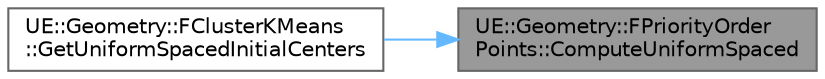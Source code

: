digraph "UE::Geometry::FPriorityOrderPoints::ComputeUniformSpaced"
{
 // INTERACTIVE_SVG=YES
 // LATEX_PDF_SIZE
  bgcolor="transparent";
  edge [fontname=Helvetica,fontsize=10,labelfontname=Helvetica,labelfontsize=10];
  node [fontname=Helvetica,fontsize=10,shape=box,height=0.2,width=0.4];
  rankdir="RL";
  Node1 [id="Node000001",label="UE::Geometry::FPriorityOrder\lPoints::ComputeUniformSpaced",height=0.2,width=0.4,color="gray40", fillcolor="grey60", style="filled", fontcolor="black",tooltip="Compute an ordering for the input points that attempts to keep points 'well spaced' / un-clumped."];
  Node1 -> Node2 [id="edge1_Node000001_Node000002",dir="back",color="steelblue1",style="solid",tooltip=" "];
  Node2 [id="Node000002",label="UE::Geometry::FClusterKMeans\l::GetUniformSpacedInitialCenters",height=0.2,width=0.4,color="grey40", fillcolor="white", style="filled",URL="$d7/dc1/structUE_1_1Geometry_1_1FClusterKMeans.html#a69faa9e9c5b4e229f8a278834472c492",tooltip="Helper function to generate (approximately) uniform-spaced initial clusters centers,..."];
}

